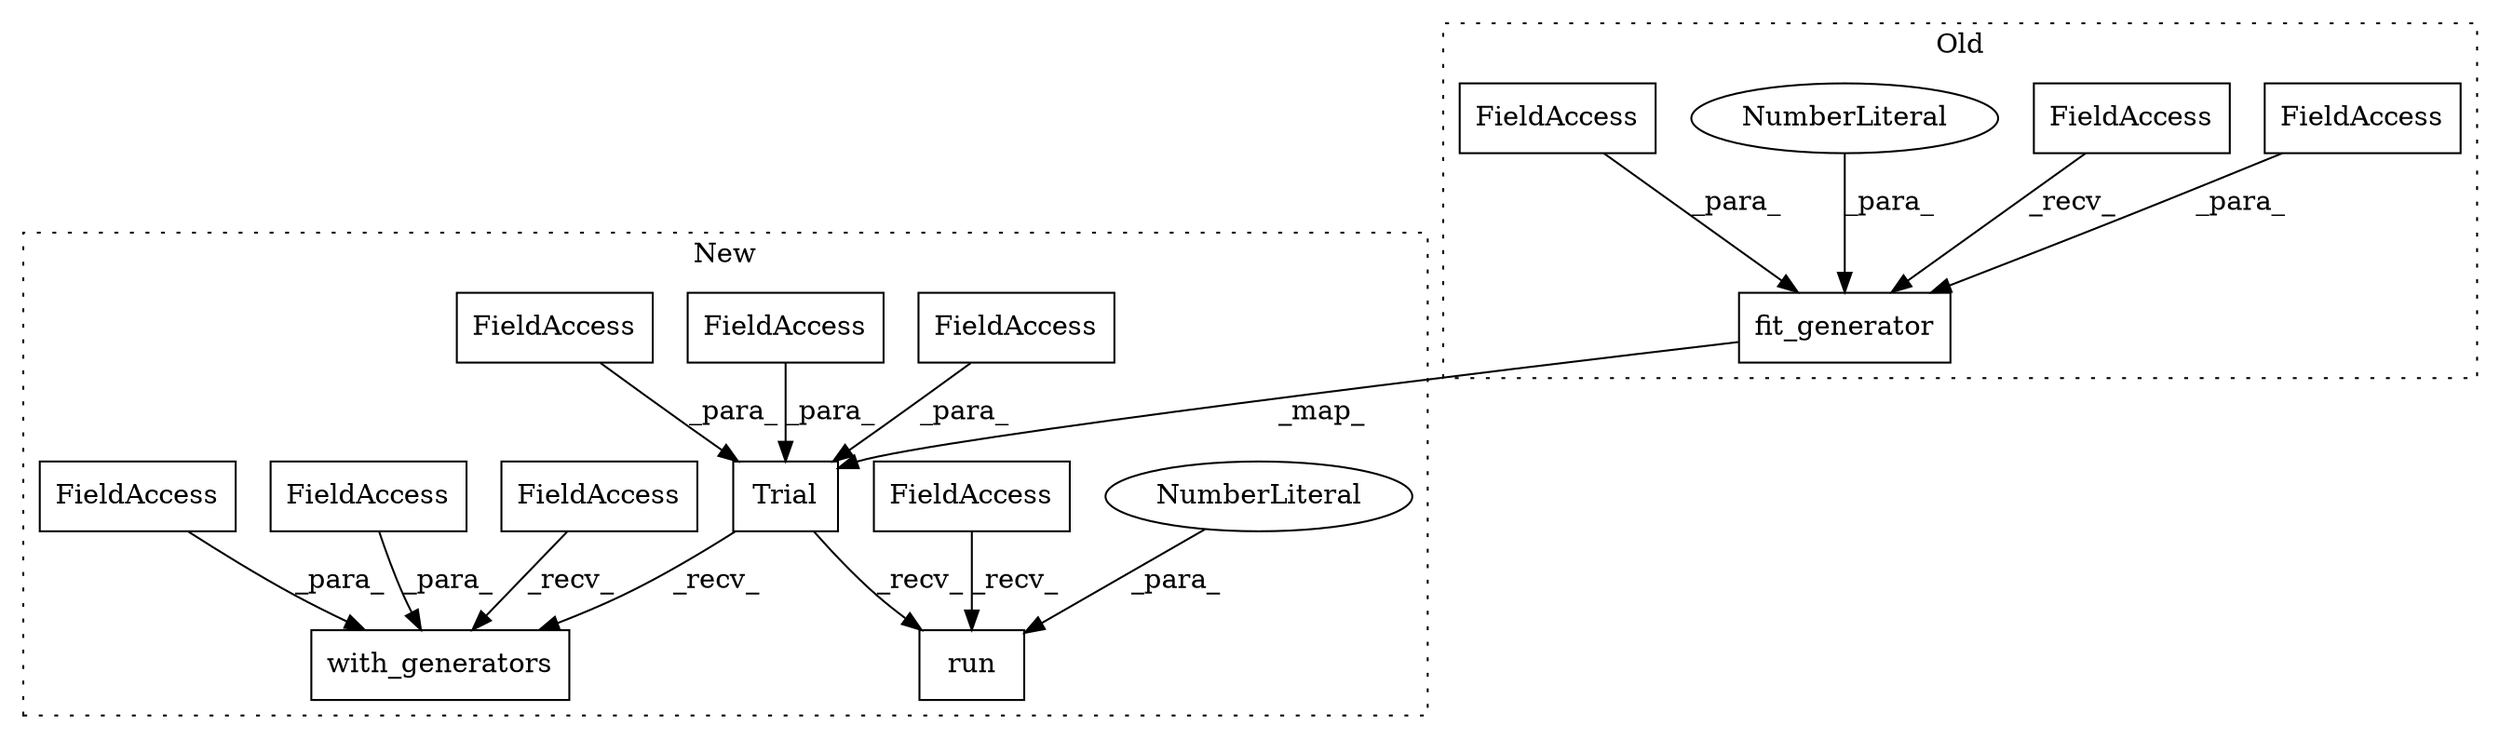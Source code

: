 digraph G {
subgraph cluster0 {
1 [label="fit_generator" a="32" s="2216,2296" l="14,1" shape="box"];
4 [label="FieldAccess" a="22" s="2230" l="8" shape="box"];
5 [label="FieldAccess" a="22" s="2198" l="17" shape="box"];
9 [label="NumberLiteral" a="34" s="2239" l="1" shape="ellipse"];
10 [label="FieldAccess" a="22" s="2241" l="6" shape="box"];
label = "Old";
style="dotted";
}
subgraph cluster1 {
2 [label="Trial" a="32" s="2142,2244" l="6,1" shape="box"];
3 [label="run" a="32" s="2336,2341" l="4,1" shape="box"];
6 [label="FieldAccess" a="22" s="2154" l="9" shape="box"];
7 [label="FieldAccess" a="22" s="2148" l="5" shape="box"];
8 [label="NumberLiteral" a="34" s="2340" l="1" shape="ellipse"];
11 [label="FieldAccess" a="22" s="2318" l="17" shape="box"];
12 [label="with_generators" a="32" s="2280,2311" l="16,1" shape="box"];
13 [label="FieldAccess" a="22" s="2296" l="8" shape="box"];
14 [label="FieldAccess" a="22" s="2305" l="6" shape="box"];
15 [label="FieldAccess" a="22" s="2262" l="17" shape="box"];
16 [label="FieldAccess" a="22" s="2164" l="4" shape="box"];
label = "New";
style="dotted";
}
1 -> 2 [label="_map_"];
2 -> 3 [label="_recv_"];
2 -> 12 [label="_recv_"];
4 -> 1 [label="_para_"];
5 -> 1 [label="_recv_"];
6 -> 2 [label="_para_"];
7 -> 2 [label="_para_"];
8 -> 3 [label="_para_"];
9 -> 1 [label="_para_"];
10 -> 1 [label="_para_"];
11 -> 3 [label="_recv_"];
13 -> 12 [label="_para_"];
14 -> 12 [label="_para_"];
15 -> 12 [label="_recv_"];
16 -> 2 [label="_para_"];
}